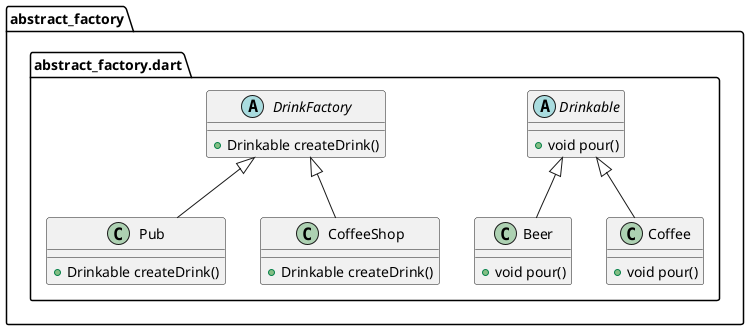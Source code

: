 @startuml
set namespaceSeparator ::

abstract class "abstract_factory::abstract_factory.dart::Drinkable" {
  +void pour()
}

class "abstract_factory::abstract_factory.dart::Beer" {
  +void pour()
}

"abstract_factory::abstract_factory.dart::Drinkable" <|-- "abstract_factory::abstract_factory.dart::Beer"

class "abstract_factory::abstract_factory.dart::Coffee" {
  +void pour()
}

"abstract_factory::abstract_factory.dart::Drinkable" <|-- "abstract_factory::abstract_factory.dart::Coffee"

abstract class "abstract_factory::abstract_factory.dart::DrinkFactory" {
  +Drinkable createDrink()
}

class "abstract_factory::abstract_factory.dart::Pub" {
  +Drinkable createDrink()
}

"abstract_factory::abstract_factory.dart::DrinkFactory" <|-- "abstract_factory::abstract_factory.dart::Pub"

class "abstract_factory::abstract_factory.dart::CoffeeShop" {
  +Drinkable createDrink()
}

"abstract_factory::abstract_factory.dart::DrinkFactory" <|-- "abstract_factory::abstract_factory.dart::CoffeeShop"


@enduml